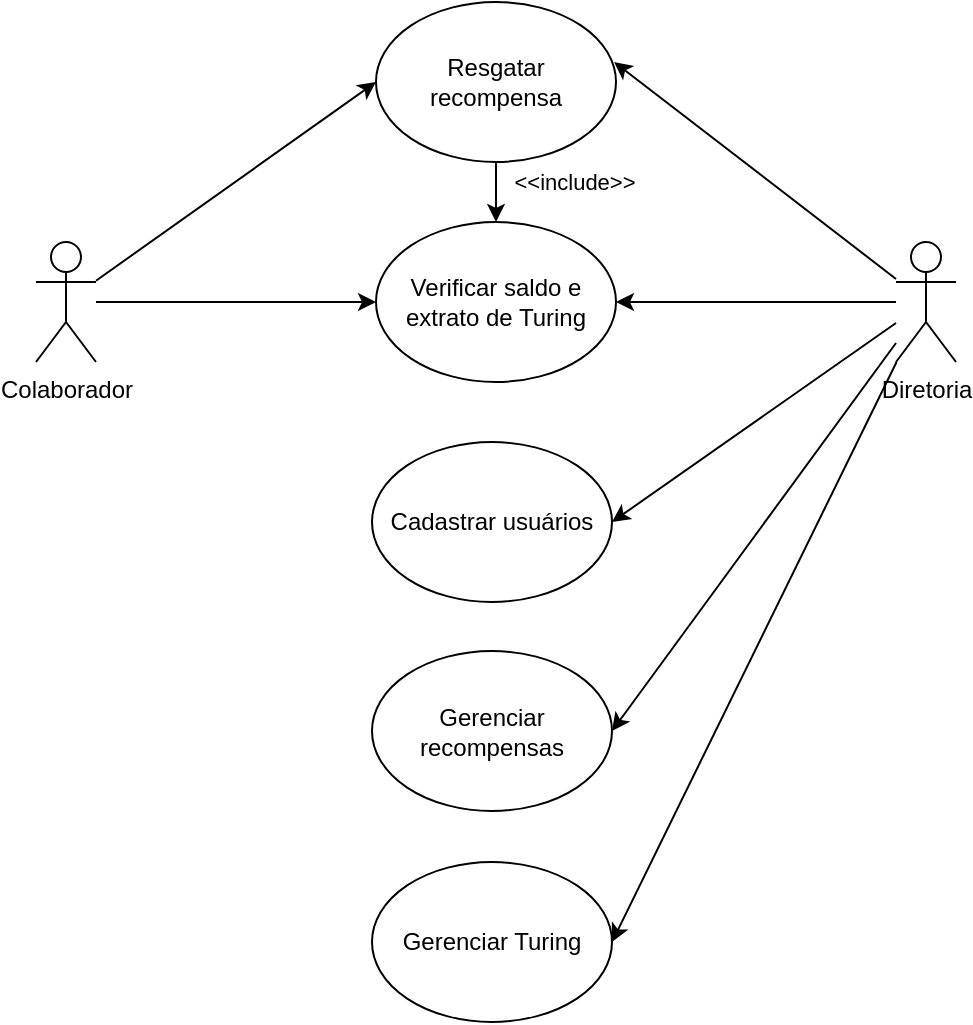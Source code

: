 <mxfile>
    <diagram name="Caso de Uso" id="NBHZvv1atR7YSYuIE8ls">
        <mxGraphModel dx="1338" dy="773" grid="1" gridSize="10" guides="1" tooltips="1" connect="1" arrows="1" fold="1" page="1" pageScale="1" pageWidth="827" pageHeight="1169" math="0" shadow="0">
            <root>
                <mxCell id="0"/>
                <mxCell id="1" parent="0"/>
                <mxCell id="ZDBc-1S2DOzsnArOQbrc-6" style="edgeStyle=orthogonalEdgeStyle;rounded=0;orthogonalLoop=1;jettySize=auto;html=1;entryX=0;entryY=0.5;entryDx=0;entryDy=0;" parent="1" source="ZDBc-1S2DOzsnArOQbrc-1" target="ZDBc-1S2DOzsnArOQbrc-2" edge="1">
                    <mxGeometry relative="1" as="geometry"/>
                </mxCell>
                <mxCell id="12" style="edgeStyle=none;html=1;entryX=0;entryY=0.5;entryDx=0;entryDy=0;" parent="1" source="ZDBc-1S2DOzsnArOQbrc-1" target="ZDBc-1S2DOzsnArOQbrc-7" edge="1">
                    <mxGeometry relative="1" as="geometry"/>
                </mxCell>
                <mxCell id="ZDBc-1S2DOzsnArOQbrc-1" value="&lt;div&gt;Colaborador&lt;/div&gt;" style="shape=umlActor;verticalLabelPosition=bottom;verticalAlign=top;html=1;" parent="1" vertex="1">
                    <mxGeometry x="180" y="380" width="30" height="60" as="geometry"/>
                </mxCell>
                <mxCell id="ZDBc-1S2DOzsnArOQbrc-2" value="Verificar saldo e extrato de Turing" style="ellipse;whiteSpace=wrap;html=1;" parent="1" vertex="1">
                    <mxGeometry x="350" y="370" width="120" height="80" as="geometry"/>
                </mxCell>
                <mxCell id="7" style="edgeStyle=none;html=1;entryX=1;entryY=0.5;entryDx=0;entryDy=0;" parent="1" source="ZDBc-1S2DOzsnArOQbrc-5" target="ZDBc-1S2DOzsnArOQbrc-13" edge="1">
                    <mxGeometry relative="1" as="geometry"/>
                </mxCell>
                <mxCell id="8" style="edgeStyle=none;html=1;entryX=1;entryY=0.5;entryDx=0;entryDy=0;" parent="1" source="ZDBc-1S2DOzsnArOQbrc-5" target="ZDBc-1S2DOzsnArOQbrc-11" edge="1">
                    <mxGeometry relative="1" as="geometry"/>
                </mxCell>
                <mxCell id="9" style="edgeStyle=none;html=1;entryX=1;entryY=0.5;entryDx=0;entryDy=0;" parent="1" source="ZDBc-1S2DOzsnArOQbrc-5" target="ZDBc-1S2DOzsnArOQbrc-14" edge="1">
                    <mxGeometry relative="1" as="geometry"/>
                </mxCell>
                <mxCell id="10" style="edgeStyle=none;html=1;entryX=0.992;entryY=0.375;entryDx=0;entryDy=0;entryPerimeter=0;" parent="1" source="ZDBc-1S2DOzsnArOQbrc-5" target="ZDBc-1S2DOzsnArOQbrc-7" edge="1">
                    <mxGeometry relative="1" as="geometry"/>
                </mxCell>
                <mxCell id="11" style="edgeStyle=none;html=1;entryX=1;entryY=0.5;entryDx=0;entryDy=0;" parent="1" source="ZDBc-1S2DOzsnArOQbrc-5" target="ZDBc-1S2DOzsnArOQbrc-2" edge="1">
                    <mxGeometry relative="1" as="geometry"/>
                </mxCell>
                <mxCell id="ZDBc-1S2DOzsnArOQbrc-5" value="Diretoria" style="shape=umlActor;verticalLabelPosition=bottom;verticalAlign=top;html=1;" parent="1" vertex="1">
                    <mxGeometry x="610" y="380" width="30" height="60" as="geometry"/>
                </mxCell>
                <mxCell id="5" style="edgeStyle=none;html=1;entryX=0.5;entryY=0;entryDx=0;entryDy=0;" parent="1" source="ZDBc-1S2DOzsnArOQbrc-7" target="ZDBc-1S2DOzsnArOQbrc-2" edge="1">
                    <mxGeometry relative="1" as="geometry">
                        <mxPoint x="640" y="300" as="targetPoint"/>
                        <Array as="points"/>
                    </mxGeometry>
                </mxCell>
                <mxCell id="6" value="&amp;lt;&amp;lt;include&amp;gt;&amp;gt;" style="edgeLabel;html=1;align=center;verticalAlign=middle;resizable=0;points=[];" parent="5" vertex="1" connectable="0">
                    <mxGeometry x="-0.499" y="-1" relative="1" as="geometry">
                        <mxPoint x="40" y="2" as="offset"/>
                    </mxGeometry>
                </mxCell>
                <mxCell id="ZDBc-1S2DOzsnArOQbrc-7" value="Resgatar recompensa" style="ellipse;whiteSpace=wrap;html=1;" parent="1" vertex="1">
                    <mxGeometry x="350" y="260" width="120" height="80" as="geometry"/>
                </mxCell>
                <mxCell id="ZDBc-1S2DOzsnArOQbrc-11" value="Cadastrar usuários" style="ellipse;whiteSpace=wrap;html=1;" parent="1" vertex="1">
                    <mxGeometry x="348" y="480" width="120" height="80" as="geometry"/>
                </mxCell>
                <mxCell id="ZDBc-1S2DOzsnArOQbrc-13" value="Gerenciar recompensas" style="ellipse;whiteSpace=wrap;html=1;" parent="1" vertex="1">
                    <mxGeometry x="348" y="584.5" width="120" height="80" as="geometry"/>
                </mxCell>
                <mxCell id="ZDBc-1S2DOzsnArOQbrc-14" value="Gerenciar Turing" style="ellipse;whiteSpace=wrap;html=1;" parent="1" vertex="1">
                    <mxGeometry x="348" y="690" width="120" height="80" as="geometry"/>
                </mxCell>
            </root>
        </mxGraphModel>
    </diagram>
    <diagram id="5AdxCVN-OgYFXVhxti-L" name="Classes">
        <mxGraphModel dx="1338" dy="773" grid="1" gridSize="10" guides="1" tooltips="1" connect="1" arrows="1" fold="1" page="1" pageScale="1" pageWidth="827" pageHeight="1169" math="0" shadow="0">
            <root>
                <mxCell id="0"/>
                <mxCell id="1" parent="0"/>
                <mxCell id="1_aZDC9K2nIqp1p_nNdC-2" value="Diretoria" style="swimlane;fontStyle=1;align=center;verticalAlign=top;childLayout=stackLayout;horizontal=1;startSize=26;horizontalStack=0;resizeParent=1;resizeParentMax=0;resizeLast=0;collapsible=1;marginBottom=0;" parent="1" vertex="1">
                    <mxGeometry x="140" y="395" width="180" height="104" as="geometry"/>
                </mxCell>
                <mxCell id="1_aZDC9K2nIqp1p_nNdC-6" value="+ gerenciarTuring()" style="text;strokeColor=none;fillColor=none;align=left;verticalAlign=top;spacingLeft=4;spacingRight=4;overflow=hidden;rotatable=0;points=[[0,0.5],[1,0.5]];portConstraint=eastwest;" parent="1_aZDC9K2nIqp1p_nNdC-2" vertex="1">
                    <mxGeometry y="26" width="180" height="26" as="geometry"/>
                </mxCell>
                <mxCell id="1_aZDC9K2nIqp1p_nNdC-8" value="+ gerenciarRecompensa()" style="text;strokeColor=none;fillColor=none;align=left;verticalAlign=top;spacingLeft=4;spacingRight=4;overflow=hidden;rotatable=0;points=[[0,0.5],[1,0.5]];portConstraint=eastwest;" parent="1_aZDC9K2nIqp1p_nNdC-2" vertex="1">
                    <mxGeometry y="52" width="180" height="26" as="geometry"/>
                </mxCell>
                <mxCell id="SGI76_l8kJ73IEXONG-J-1" value="+ cadastrarColaborador()" style="text;strokeColor=none;fillColor=none;align=left;verticalAlign=top;spacingLeft=4;spacingRight=4;overflow=hidden;rotatable=0;points=[[0,0.5],[1,0.5]];portConstraint=eastwest;" parent="1_aZDC9K2nIqp1p_nNdC-2" vertex="1">
                    <mxGeometry y="78" width="180" height="26" as="geometry"/>
                </mxCell>
                <mxCell id="1_aZDC9K2nIqp1p_nNdC-10" value="Colaborador" style="swimlane;fontStyle=1;align=center;verticalAlign=top;childLayout=stackLayout;horizontal=1;startSize=26;horizontalStack=0;resizeParent=1;resizeParentMax=0;resizeLast=0;collapsible=1;marginBottom=0;" parent="1" vertex="1">
                    <mxGeometry x="500" y="330" width="180" height="242" as="geometry"/>
                </mxCell>
                <mxCell id="1_aZDC9K2nIqp1p_nNdC-11" value="- nome: String" style="text;strokeColor=none;fillColor=none;align=left;verticalAlign=top;spacingLeft=4;spacingRight=4;overflow=hidden;rotatable=0;points=[[0,0.5],[1,0.5]];portConstraint=eastwest;" parent="1_aZDC9K2nIqp1p_nNdC-10" vertex="1">
                    <mxGeometry y="26" width="180" height="26" as="geometry"/>
                </mxCell>
                <mxCell id="1_aZDC9K2nIqp1p_nNdC-12" value="- id: int" style="text;strokeColor=none;fillColor=none;align=left;verticalAlign=top;spacingLeft=4;spacingRight=4;overflow=hidden;rotatable=0;points=[[0,0.5],[1,0.5]];portConstraint=eastwest;" parent="1_aZDC9K2nIqp1p_nNdC-10" vertex="1">
                    <mxGeometry y="52" width="180" height="26" as="geometry"/>
                </mxCell>
                <mxCell id="1_aZDC9K2nIqp1p_nNdC-13" value="- saldo: double" style="text;strokeColor=none;fillColor=none;align=left;verticalAlign=top;spacingLeft=4;spacingRight=4;overflow=hidden;rotatable=0;points=[[0,0.5],[1,0.5]];portConstraint=eastwest;" parent="1_aZDC9K2nIqp1p_nNdC-10" vertex="1">
                    <mxGeometry y="78" width="180" height="26" as="geometry"/>
                </mxCell>
                <mxCell id="1_aZDC9K2nIqp1p_nNdC-14" value="- dataNascimento: Date" style="text;strokeColor=none;fillColor=none;align=left;verticalAlign=top;spacingLeft=4;spacingRight=4;overflow=hidden;rotatable=0;points=[[0,0.5],[1,0.5]];portConstraint=eastwest;" parent="1_aZDC9K2nIqp1p_nNdC-10" vertex="1">
                    <mxGeometry y="104" width="180" height="26" as="geometry"/>
                </mxCell>
                <mxCell id="1_aZDC9K2nIqp1p_nNdC-15" value="" style="line;strokeWidth=1;fillColor=none;align=left;verticalAlign=middle;spacingTop=-1;spacingLeft=3;spacingRight=3;rotatable=0;labelPosition=right;points=[];portConstraint=eastwest;strokeColor=inherit;" parent="1_aZDC9K2nIqp1p_nNdC-10" vertex="1">
                    <mxGeometry y="130" width="180" height="8" as="geometry"/>
                </mxCell>
                <mxCell id="1_aZDC9K2nIqp1p_nNdC-16" value="+ verExtrato()" style="text;strokeColor=none;fillColor=none;align=left;verticalAlign=top;spacingLeft=4;spacingRight=4;overflow=hidden;rotatable=0;points=[[0,0.5],[1,0.5]];portConstraint=eastwest;" parent="1_aZDC9K2nIqp1p_nNdC-10" vertex="1">
                    <mxGeometry y="138" width="180" height="26" as="geometry"/>
                </mxCell>
                <mxCell id="1_aZDC9K2nIqp1p_nNdC-17" value="+ verSaldo()" style="text;strokeColor=none;fillColor=none;align=left;verticalAlign=top;spacingLeft=4;spacingRight=4;overflow=hidden;rotatable=0;points=[[0,0.5],[1,0.5]];portConstraint=eastwest;" parent="1_aZDC9K2nIqp1p_nNdC-10" vertex="1">
                    <mxGeometry y="164" width="180" height="26" as="geometry"/>
                </mxCell>
                <mxCell id="1_aZDC9K2nIqp1p_nNdC-18" value="+ verHistoricoPedido()" style="text;strokeColor=none;fillColor=none;align=left;verticalAlign=top;spacingLeft=4;spacingRight=4;overflow=hidden;rotatable=0;points=[[0,0.5],[1,0.5]];portConstraint=eastwest;" parent="1_aZDC9K2nIqp1p_nNdC-10" vertex="1">
                    <mxGeometry y="190" width="180" height="26" as="geometry"/>
                </mxCell>
                <mxCell id="1_aZDC9K2nIqp1p_nNdC-19" value="+ resgatarRecompensa()" style="text;strokeColor=none;fillColor=none;align=left;verticalAlign=top;spacingLeft=4;spacingRight=4;overflow=hidden;rotatable=0;points=[[0,0.5],[1,0.5]];portConstraint=eastwest;" parent="1_aZDC9K2nIqp1p_nNdC-10" vertex="1">
                    <mxGeometry y="216" width="180" height="26" as="geometry"/>
                </mxCell>
                <mxCell id="TGKikFLzIyDQ1FgZxZS5-6" style="edgeStyle=none;html=1;entryX=1.023;entryY=1;entryDx=0;entryDy=0;entryPerimeter=0;" parent="1" source="1_aZDC9K2nIqp1p_nNdC-14" edge="1">
                    <mxGeometry relative="1" as="geometry">
                        <mxPoint x="324.14" y="447" as="targetPoint"/>
                    </mxGeometry>
                </mxCell>
            </root>
        </mxGraphModel>
    </diagram>
    <diagram id="KTfVh7GEwINuEs7SJwT6" name="Sequencia">
        <mxGraphModel dx="1338" dy="773" grid="1" gridSize="10" guides="1" tooltips="1" connect="1" arrows="1" fold="1" page="1" pageScale="1" pageWidth="827" pageHeight="1169" math="0" shadow="0">
            <root>
                <mxCell id="0"/>
                <mxCell id="1" parent="0"/>
                <mxCell id="6Ks-xQX7b5Q3qYdPVyEv-1" value="Colaborador" style="shape=umlLifeline;participant=umlActor;perimeter=lifelinePerimeter;whiteSpace=wrap;html=1;container=1;collapsible=0;recursiveResize=0;verticalAlign=top;spacingTop=36;outlineConnect=0;" parent="1" vertex="1">
                    <mxGeometry x="50" y="60" width="20" height="300" as="geometry"/>
                </mxCell>
                <mxCell id="6Ks-xQX7b5Q3qYdPVyEv-2" value="Diretoria" style="shape=umlLifeline;participant=umlActor;perimeter=lifelinePerimeter;whiteSpace=wrap;html=1;container=1;collapsible=0;recursiveResize=0;verticalAlign=top;spacingTop=36;outlineConnect=0;" parent="1" vertex="1">
                    <mxGeometry x="330" y="60" width="20" height="300" as="geometry"/>
                </mxCell>
                <mxCell id="6Ks-xQX7b5Q3qYdPVyEv-3" value="Sistema" style="shape=umlLifeline;perimeter=lifelinePerimeter;whiteSpace=wrap;html=1;container=1;collapsible=0;recursiveResize=0;outlineConnect=0;" parent="1" vertex="1">
                    <mxGeometry x="150" y="60" width="100" height="300" as="geometry"/>
                </mxCell>
                <mxCell id="6Ks-xQX7b5Q3qYdPVyEv-10" value="" style="html=1;points=[];perimeter=orthogonalPerimeter;direction=east;" parent="6Ks-xQX7b5Q3qYdPVyEv-3" vertex="1">
                    <mxGeometry x="45" y="80" width="10" height="80" as="geometry"/>
                </mxCell>
                <mxCell id="6Ks-xQX7b5Q3qYdPVyEv-4" value="" style="html=1;points=[];perimeter=orthogonalPerimeter;" parent="6Ks-xQX7b5Q3qYdPVyEv-3" vertex="1">
                    <mxGeometry x="45" y="190" width="10" height="80" as="geometry"/>
                </mxCell>
                <mxCell id="6Ks-xQX7b5Q3qYdPVyEv-12" value="confirmar cadastro" style="html=1;verticalAlign=bottom;endArrow=open;dashed=1;endSize=8;exitX=1.06;exitY=0.958;exitDx=0;exitDy=0;exitPerimeter=0;" parent="1" source="6Ks-xQX7b5Q3qYdPVyEv-10" target="6Ks-xQX7b5Q3qYdPVyEv-2" edge="1">
                    <mxGeometry relative="1" as="geometry">
                        <mxPoint x="274" y="206" as="targetPoint"/>
                    </mxGeometry>
                </mxCell>
                <mxCell id="6Ks-xQX7b5Q3qYdPVyEv-11" value="registrar colaborador" style="html=1;verticalAlign=bottom;endArrow=block;entryX=1;entryY=0;entryDx=0;entryDy=0;entryPerimeter=0;" parent="1" source="6Ks-xQX7b5Q3qYdPVyEv-2" target="6Ks-xQX7b5Q3qYdPVyEv-10" edge="1">
                    <mxGeometry relative="1" as="geometry">
                        <mxPoint x="274" y="130" as="sourcePoint"/>
                        <mxPoint x="204" y="130" as="targetPoint"/>
                    </mxGeometry>
                </mxCell>
                <mxCell id="6Ks-xQX7b5Q3qYdPVyEv-5" value="logar no sistema" style="html=1;verticalAlign=bottom;endArrow=block;entryX=0;entryY=0;" parent="1" source="6Ks-xQX7b5Q3qYdPVyEv-1" target="6Ks-xQX7b5Q3qYdPVyEv-4" edge="1">
                    <mxGeometry relative="1" as="geometry">
                        <mxPoint x="79.1" y="240.0" as="sourcePoint"/>
                    </mxGeometry>
                </mxCell>
                <mxCell id="6Ks-xQX7b5Q3qYdPVyEv-6" value="confirmar login" style="html=1;verticalAlign=bottom;endArrow=open;dashed=1;endSize=8;exitX=0;exitY=0.95;" parent="1" source="6Ks-xQX7b5Q3qYdPVyEv-4" target="6Ks-xQX7b5Q3qYdPVyEv-1" edge="1">
                    <mxGeometry relative="1" as="geometry">
                        <mxPoint x="79.1" y="316" as="targetPoint"/>
                    </mxGeometry>
                </mxCell>
                <mxCell id="N1i5J_saVxKcMG2KkgMP-1" value="Criação da conta de um colaborador pela diretoria" style="text;html=1;align=center;verticalAlign=middle;resizable=0;points=[];autosize=1;strokeColor=none;fillColor=none;" parent="1" vertex="1">
                    <mxGeometry x="40" y="15" width="290" height="30" as="geometry"/>
                </mxCell>
                <mxCell id="N1i5J_saVxKcMG2KkgMP-2" value="Colaborador" style="shape=umlLifeline;participant=umlActor;perimeter=lifelinePerimeter;whiteSpace=wrap;html=1;container=1;collapsible=0;recursiveResize=0;verticalAlign=top;spacingTop=36;outlineConnect=0;" parent="1" vertex="1">
                    <mxGeometry x="540" y="60" width="20" height="300" as="geometry"/>
                </mxCell>
                <mxCell id="N1i5J_saVxKcMG2KkgMP-4" value="Sistema" style="shape=umlLifeline;perimeter=lifelinePerimeter;whiteSpace=wrap;html=1;container=1;collapsible=0;recursiveResize=0;outlineConnect=0;" parent="1" vertex="1">
                    <mxGeometry x="640" y="60" width="100" height="300" as="geometry"/>
                </mxCell>
                <mxCell id="N1i5J_saVxKcMG2KkgMP-6" value="" style="html=1;points=[];perimeter=orthogonalPerimeter;" parent="N1i5J_saVxKcMG2KkgMP-4" vertex="1">
                    <mxGeometry x="45" y="80" width="10" height="80" as="geometry"/>
                </mxCell>
                <mxCell id="UTWhVGJN4974MGZ8KzT4-1" value="" style="html=1;points=[];perimeter=orthogonalPerimeter;" parent="N1i5J_saVxKcMG2KkgMP-4" vertex="1">
                    <mxGeometry x="45" y="190" width="10" height="80" as="geometry"/>
                </mxCell>
                <mxCell id="N1i5J_saVxKcMG2KkgMP-9" value="logar no sistema" style="html=1;verticalAlign=bottom;endArrow=block;entryX=0;entryY=0;" parent="1" source="N1i5J_saVxKcMG2KkgMP-2" target="N1i5J_saVxKcMG2KkgMP-6" edge="1">
                    <mxGeometry relative="1" as="geometry">
                        <mxPoint x="569.1" y="240.0" as="sourcePoint"/>
                    </mxGeometry>
                </mxCell>
                <mxCell id="N1i5J_saVxKcMG2KkgMP-10" value="confirmar login" style="html=1;verticalAlign=bottom;endArrow=open;dashed=1;endSize=8;exitX=0;exitY=0.95;" parent="1" source="N1i5J_saVxKcMG2KkgMP-6" target="N1i5J_saVxKcMG2KkgMP-2" edge="1">
                    <mxGeometry relative="1" as="geometry">
                        <mxPoint x="569.1" y="316" as="targetPoint"/>
                    </mxGeometry>
                </mxCell>
                <mxCell id="UTWhVGJN4974MGZ8KzT4-2" value="solicitar extrato" style="html=1;verticalAlign=bottom;endArrow=block;entryX=0;entryY=0;" parent="1" source="N1i5J_saVxKcMG2KkgMP-2" target="UTWhVGJN4974MGZ8KzT4-1" edge="1">
                    <mxGeometry relative="1" as="geometry">
                        <mxPoint x="615" y="250" as="sourcePoint"/>
                    </mxGeometry>
                </mxCell>
                <mxCell id="UTWhVGJN4974MGZ8KzT4-3" value="gerar extrato" style="html=1;verticalAlign=bottom;endArrow=open;dashed=1;endSize=8;exitX=0;exitY=0.95;" parent="1" source="UTWhVGJN4974MGZ8KzT4-1" target="N1i5J_saVxKcMG2KkgMP-2" edge="1">
                    <mxGeometry relative="1" as="geometry">
                        <mxPoint x="615" y="326" as="targetPoint"/>
                    </mxGeometry>
                </mxCell>
                <mxCell id="UTWhVGJN4974MGZ8KzT4-4" value="Consultar extrato" style="text;html=1;align=center;verticalAlign=middle;resizable=0;points=[];autosize=1;strokeColor=none;fillColor=none;" parent="1" vertex="1">
                    <mxGeometry x="520" y="15" width="110" height="30" as="geometry"/>
                </mxCell>
                <mxCell id="UTWhVGJN4974MGZ8KzT4-5" value="Colaborador" style="shape=umlLifeline;participant=umlActor;perimeter=lifelinePerimeter;whiteSpace=wrap;html=1;container=1;collapsible=0;recursiveResize=0;verticalAlign=top;spacingTop=36;outlineConnect=0;" parent="1" vertex="1">
                    <mxGeometry x="540" y="445" width="20" height="300" as="geometry"/>
                </mxCell>
                <mxCell id="UTWhVGJN4974MGZ8KzT4-6" value="Sistema" style="shape=umlLifeline;perimeter=lifelinePerimeter;whiteSpace=wrap;html=1;container=1;collapsible=0;recursiveResize=0;outlineConnect=0;" parent="1" vertex="1">
                    <mxGeometry x="640" y="445" width="100" height="300" as="geometry"/>
                </mxCell>
                <mxCell id="UTWhVGJN4974MGZ8KzT4-7" value="" style="html=1;points=[];perimeter=orthogonalPerimeter;" parent="UTWhVGJN4974MGZ8KzT4-6" vertex="1">
                    <mxGeometry x="45" y="80" width="10" height="80" as="geometry"/>
                </mxCell>
                <mxCell id="UTWhVGJN4974MGZ8KzT4-8" value="" style="html=1;points=[];perimeter=orthogonalPerimeter;" parent="UTWhVGJN4974MGZ8KzT4-6" vertex="1">
                    <mxGeometry x="45" y="190" width="10" height="80" as="geometry"/>
                </mxCell>
                <mxCell id="UTWhVGJN4974MGZ8KzT4-9" value="logar no sistema" style="html=1;verticalAlign=bottom;endArrow=block;entryX=0;entryY=0;" parent="1" source="UTWhVGJN4974MGZ8KzT4-5" target="UTWhVGJN4974MGZ8KzT4-7" edge="1">
                    <mxGeometry relative="1" as="geometry">
                        <mxPoint x="569.1" y="625.0" as="sourcePoint"/>
                    </mxGeometry>
                </mxCell>
                <mxCell id="UTWhVGJN4974MGZ8KzT4-10" value="confirmar login" style="html=1;verticalAlign=bottom;endArrow=open;dashed=1;endSize=8;exitX=0;exitY=0.95;" parent="1" source="UTWhVGJN4974MGZ8KzT4-7" target="UTWhVGJN4974MGZ8KzT4-5" edge="1">
                    <mxGeometry relative="1" as="geometry">
                        <mxPoint x="569.1" y="701" as="targetPoint"/>
                    </mxGeometry>
                </mxCell>
                <mxCell id="UTWhVGJN4974MGZ8KzT4-11" value="solicitar saldo" style="html=1;verticalAlign=bottom;endArrow=block;entryX=0;entryY=0;" parent="1" source="UTWhVGJN4974MGZ8KzT4-5" target="UTWhVGJN4974MGZ8KzT4-8" edge="1">
                    <mxGeometry relative="1" as="geometry">
                        <mxPoint x="615" y="635" as="sourcePoint"/>
                    </mxGeometry>
                </mxCell>
                <mxCell id="UTWhVGJN4974MGZ8KzT4-12" value="gerar saldo" style="html=1;verticalAlign=bottom;endArrow=open;dashed=1;endSize=8;exitX=0;exitY=0.95;" parent="1" source="UTWhVGJN4974MGZ8KzT4-8" target="UTWhVGJN4974MGZ8KzT4-5" edge="1">
                    <mxGeometry relative="1" as="geometry">
                        <mxPoint x="615" y="711" as="targetPoint"/>
                    </mxGeometry>
                </mxCell>
                <mxCell id="UTWhVGJN4974MGZ8KzT4-13" value="Consultar saldo" style="text;html=1;align=center;verticalAlign=middle;resizable=0;points=[];autosize=1;strokeColor=none;fillColor=none;" parent="1" vertex="1">
                    <mxGeometry x="520" y="400" width="110" height="30" as="geometry"/>
                </mxCell>
                <mxCell id="xPjm1H9bhjU80JSLVmYK-1" value="Diretoria" style="shape=umlLifeline;participant=umlActor;perimeter=lifelinePerimeter;whiteSpace=wrap;html=1;container=1;collapsible=0;recursiveResize=0;verticalAlign=top;spacingTop=36;outlineConnect=0;" vertex="1" parent="1">
                    <mxGeometry x="60" y="445" width="20" height="300" as="geometry"/>
                </mxCell>
                <mxCell id="xPjm1H9bhjU80JSLVmYK-2" value="Sistema" style="shape=umlLifeline;perimeter=lifelinePerimeter;whiteSpace=wrap;html=1;container=1;collapsible=0;recursiveResize=0;outlineConnect=0;" vertex="1" parent="1">
                    <mxGeometry x="160" y="445" width="100" height="300" as="geometry"/>
                </mxCell>
                <mxCell id="xPjm1H9bhjU80JSLVmYK-3" value="" style="html=1;points=[];perimeter=orthogonalPerimeter;" vertex="1" parent="xPjm1H9bhjU80JSLVmYK-2">
                    <mxGeometry x="45" y="80" width="10" height="80" as="geometry"/>
                </mxCell>
                <mxCell id="xPjm1H9bhjU80JSLVmYK-4" value="" style="html=1;points=[];perimeter=orthogonalPerimeter;" vertex="1" parent="xPjm1H9bhjU80JSLVmYK-2">
                    <mxGeometry x="45" y="190" width="10" height="80" as="geometry"/>
                </mxCell>
                <mxCell id="xPjm1H9bhjU80JSLVmYK-5" value="logar no sistema" style="html=1;verticalAlign=bottom;endArrow=block;entryX=0;entryY=0;" edge="1" parent="1" source="xPjm1H9bhjU80JSLVmYK-1" target="xPjm1H9bhjU80JSLVmYK-3">
                    <mxGeometry relative="1" as="geometry">
                        <mxPoint x="89.1" y="625.0" as="sourcePoint"/>
                    </mxGeometry>
                </mxCell>
                <mxCell id="xPjm1H9bhjU80JSLVmYK-6" value="confirmar login" style="html=1;verticalAlign=bottom;endArrow=open;dashed=1;endSize=8;exitX=0;exitY=0.95;" edge="1" parent="1" source="xPjm1H9bhjU80JSLVmYK-3" target="xPjm1H9bhjU80JSLVmYK-1">
                    <mxGeometry relative="1" as="geometry">
                        <mxPoint x="89.1" y="701" as="targetPoint"/>
                    </mxGeometry>
                </mxCell>
                <mxCell id="xPjm1H9bhjU80JSLVmYK-7" value="adicionar/remover recompensa" style="html=1;verticalAlign=bottom;endArrow=block;entryX=0;entryY=0;" edge="1" parent="1" source="xPjm1H9bhjU80JSLVmYK-1" target="xPjm1H9bhjU80JSLVmYK-4">
                    <mxGeometry relative="1" as="geometry">
                        <mxPoint x="135" y="635" as="sourcePoint"/>
                    </mxGeometry>
                </mxCell>
                <mxCell id="xPjm1H9bhjU80JSLVmYK-9" value="Gerenciar recompensas" style="text;html=1;align=center;verticalAlign=middle;resizable=0;points=[];autosize=1;strokeColor=none;fillColor=none;" vertex="1" parent="1">
                    <mxGeometry x="40" y="400" width="150" height="30" as="geometry"/>
                </mxCell>
                <mxCell id="xPjm1H9bhjU80JSLVmYK-10" value="Colaborador" style="shape=umlLifeline;participant=umlActor;perimeter=lifelinePerimeter;whiteSpace=wrap;html=1;container=1;collapsible=0;recursiveResize=0;verticalAlign=top;spacingTop=36;outlineConnect=0;" vertex="1" parent="1">
                    <mxGeometry x="60" y="845" width="20" height="300" as="geometry"/>
                </mxCell>
                <mxCell id="xPjm1H9bhjU80JSLVmYK-11" value="Sistema" style="shape=umlLifeline;perimeter=lifelinePerimeter;whiteSpace=wrap;html=1;container=1;collapsible=0;recursiveResize=0;outlineConnect=0;" vertex="1" parent="1">
                    <mxGeometry x="160" y="845" width="100" height="300" as="geometry"/>
                </mxCell>
                <mxCell id="xPjm1H9bhjU80JSLVmYK-12" value="" style="html=1;points=[];perimeter=orthogonalPerimeter;" vertex="1" parent="xPjm1H9bhjU80JSLVmYK-11">
                    <mxGeometry x="45" y="80" width="10" height="80" as="geometry"/>
                </mxCell>
                <mxCell id="xPjm1H9bhjU80JSLVmYK-13" value="" style="html=1;points=[];perimeter=orthogonalPerimeter;" vertex="1" parent="xPjm1H9bhjU80JSLVmYK-11">
                    <mxGeometry x="45" y="190" width="10" height="80" as="geometry"/>
                </mxCell>
                <mxCell id="xPjm1H9bhjU80JSLVmYK-14" value="logar no sistema" style="html=1;verticalAlign=bottom;endArrow=block;entryX=0;entryY=0;" edge="1" parent="1" source="xPjm1H9bhjU80JSLVmYK-10" target="xPjm1H9bhjU80JSLVmYK-12">
                    <mxGeometry relative="1" as="geometry">
                        <mxPoint x="89.1" y="1025" as="sourcePoint"/>
                    </mxGeometry>
                </mxCell>
                <mxCell id="xPjm1H9bhjU80JSLVmYK-15" value="confirmar login" style="html=1;verticalAlign=bottom;endArrow=open;dashed=1;endSize=8;exitX=0;exitY=0.95;" edge="1" parent="1" source="xPjm1H9bhjU80JSLVmYK-12" target="xPjm1H9bhjU80JSLVmYK-10">
                    <mxGeometry relative="1" as="geometry">
                        <mxPoint x="89.1" y="1101" as="targetPoint"/>
                    </mxGeometry>
                </mxCell>
                <mxCell id="xPjm1H9bhjU80JSLVmYK-16" value="solicitar saldo" style="html=1;verticalAlign=bottom;endArrow=block;entryX=0;entryY=0;" edge="1" parent="1" source="xPjm1H9bhjU80JSLVmYK-10" target="xPjm1H9bhjU80JSLVmYK-13">
                    <mxGeometry relative="1" as="geometry">
                        <mxPoint x="135" y="1035" as="sourcePoint"/>
                    </mxGeometry>
                </mxCell>
                <mxCell id="xPjm1H9bhjU80JSLVmYK-17" value="gerar saldo" style="html=1;verticalAlign=bottom;endArrow=open;dashed=1;endSize=8;exitX=0;exitY=0.95;" edge="1" parent="1" source="xPjm1H9bhjU80JSLVmYK-13" target="xPjm1H9bhjU80JSLVmYK-10">
                    <mxGeometry relative="1" as="geometry">
                        <mxPoint x="135" y="1111" as="targetPoint"/>
                    </mxGeometry>
                </mxCell>
                <mxCell id="xPjm1H9bhjU80JSLVmYK-18" value="Resgatar recompensa" style="text;html=1;align=center;verticalAlign=middle;resizable=0;points=[];autosize=1;strokeColor=none;fillColor=none;" vertex="1" parent="1">
                    <mxGeometry x="40" y="800" width="140" height="30" as="geometry"/>
                </mxCell>
            </root>
        </mxGraphModel>
    </diagram>
    <diagram id="kfwYDgtZu96uoLmn4Hua" name="Sequencia-2">
        <mxGraphModel dx="449" dy="937" grid="1" gridSize="10" guides="1" tooltips="1" connect="1" arrows="1" fold="1" page="1" pageScale="1" pageWidth="827" pageHeight="1169" math="0" shadow="0">
            <root>
                <mxCell id="0"/>
                <mxCell id="1" parent="0"/>
                <mxCell id="MVAJC1qm_e_gC-AIOnzb-1" value="Colaborador" style="shape=umlLifeline;participant=umlActor;perimeter=lifelinePerimeter;whiteSpace=wrap;html=1;container=1;collapsible=0;recursiveResize=0;verticalAlign=top;spacingTop=36;outlineConnect=0;" parent="1" vertex="1">
                    <mxGeometry x="268" y="95" width="20" height="1185" as="geometry"/>
                </mxCell>
                <mxCell id="MVAJC1qm_e_gC-AIOnzb-46" value="" style="html=1;points=[];perimeter=orthogonalPerimeter;" parent="MVAJC1qm_e_gC-AIOnzb-1" vertex="1">
                    <mxGeometry x="5" y="150" width="10" height="50" as="geometry"/>
                </mxCell>
                <mxCell id="MVAJC1qm_e_gC-AIOnzb-2" value="Diretoria" style="shape=umlLifeline;participant=umlActor;perimeter=lifelinePerimeter;whiteSpace=wrap;html=1;container=1;collapsible=0;recursiveResize=0;verticalAlign=top;spacingTop=36;outlineConnect=0;" parent="1" vertex="1">
                    <mxGeometry x="548" y="95" width="20" height="1175" as="geometry"/>
                </mxCell>
                <mxCell id="MVAJC1qm_e_gC-AIOnzb-3" value="Sistema" style="shape=umlLifeline;perimeter=lifelinePerimeter;whiteSpace=wrap;html=1;container=1;collapsible=0;recursiveResize=0;outlineConnect=0;" parent="1" vertex="1">
                    <mxGeometry x="368" y="95" width="105" height="1185" as="geometry"/>
                </mxCell>
                <mxCell id="MVAJC1qm_e_gC-AIOnzb-4" value="" style="html=1;points=[];perimeter=orthogonalPerimeter;direction=east;" parent="MVAJC1qm_e_gC-AIOnzb-3" vertex="1">
                    <mxGeometry x="45" y="80" width="10" height="80" as="geometry"/>
                </mxCell>
                <mxCell id="MVAJC1qm_e_gC-AIOnzb-5" value="" style="html=1;points=[];perimeter=orthogonalPerimeter;" parent="MVAJC1qm_e_gC-AIOnzb-3" vertex="1">
                    <mxGeometry x="45" y="190" width="10" height="80" as="geometry"/>
                </mxCell>
                <mxCell id="MVAJC1qm_e_gC-AIOnzb-50" value="" style="html=1;points=[];perimeter=orthogonalPerimeter;" parent="MVAJC1qm_e_gC-AIOnzb-3" vertex="1">
                    <mxGeometry x="45" y="300" width="10" height="80" as="geometry"/>
                </mxCell>
                <mxCell id="MVAJC1qm_e_gC-AIOnzb-53" value="" style="html=1;points=[];perimeter=orthogonalPerimeter;" parent="MVAJC1qm_e_gC-AIOnzb-3" vertex="1">
                    <mxGeometry x="45" y="410" width="10" height="80" as="geometry"/>
                </mxCell>
                <mxCell id="MVAJC1qm_e_gC-AIOnzb-58" value="" style="html=1;points=[];perimeter=orthogonalPerimeter;" parent="MVAJC1qm_e_gC-AIOnzb-3" vertex="1">
                    <mxGeometry x="45" y="520" width="10" height="80" as="geometry"/>
                </mxCell>
                <mxCell id="TeTq7AiwndPpwYdTwCyb-3" value="" style="html=1;points=[];perimeter=orthogonalPerimeter;" vertex="1" parent="MVAJC1qm_e_gC-AIOnzb-3">
                    <mxGeometry x="48" y="775" width="10" height="100" as="geometry"/>
                </mxCell>
                <mxCell id="TeTq7AiwndPpwYdTwCyb-9" value="verificar saldo" style="edgeStyle=orthogonalEdgeStyle;html=1;align=left;spacingLeft=2;endArrow=block;rounded=0;exitX=0.9;exitY=0.018;exitDx=0;exitDy=0;exitPerimeter=0;entryX=1.014;entryY=0.202;entryDx=0;entryDy=0;entryPerimeter=0;" edge="1" parent="MVAJC1qm_e_gC-AIOnzb-3" source="TeTq7AiwndPpwYdTwCyb-3" target="TeTq7AiwndPpwYdTwCyb-3">
                    <mxGeometry relative="1" as="geometry">
                        <mxPoint x="63" y="775" as="sourcePoint"/>
                        <Array as="points">
                            <mxPoint x="57" y="775"/>
                            <mxPoint x="93" y="775"/>
                            <mxPoint x="93" y="795"/>
                        </Array>
                        <mxPoint x="73" y="795" as="targetPoint"/>
                    </mxGeometry>
                </mxCell>
                <mxCell id="MVAJC1qm_e_gC-AIOnzb-23" value="" style="html=1;points=[];perimeter=orthogonalPerimeter;" parent="MVAJC1qm_e_gC-AIOnzb-3" vertex="1">
                    <mxGeometry x="48" y="905" width="10" height="80" as="geometry"/>
                </mxCell>
                <mxCell id="TeTq7AiwndPpwYdTwCyb-13" value="" style="html=1;points=[];perimeter=orthogonalPerimeter;" vertex="1" parent="MVAJC1qm_e_gC-AIOnzb-3">
                    <mxGeometry x="48" y="1015" width="10" height="80" as="geometry"/>
                </mxCell>
                <mxCell id="xLcybOD89wtuFUuDq1eh-1" value="" style="html=1;points=[];perimeter=orthogonalPerimeter;" vertex="1" parent="MVAJC1qm_e_gC-AIOnzb-3">
                    <mxGeometry x="46" y="625" width="10" height="115" as="geometry"/>
                </mxCell>
                <mxCell id="xLcybOD89wtuFUuDq1eh-2" value="adicionar/remover turing" style="html=1;verticalAlign=bottom;endArrow=block;entryX=1;entryY=0;" edge="1" parent="MVAJC1qm_e_gC-AIOnzb-3" target="xLcybOD89wtuFUuDq1eh-1">
                    <mxGeometry relative="1" as="geometry">
                        <mxPoint x="190.5" y="625" as="sourcePoint"/>
                    </mxGeometry>
                </mxCell>
                <mxCell id="xLcybOD89wtuFUuDq1eh-3" value="verificar regra&lt;br&gt;de negócio" style="edgeStyle=orthogonalEdgeStyle;html=1;align=left;spacingLeft=2;endArrow=block;rounded=0;" edge="1" parent="MVAJC1qm_e_gC-AIOnzb-3">
                    <mxGeometry x="0.114" y="-75" relative="1" as="geometry">
                        <mxPoint x="46" y="625" as="sourcePoint"/>
                        <Array as="points">
                            <mxPoint x="7" y="645"/>
                        </Array>
                        <mxPoint x="36" y="645" as="targetPoint"/>
                        <mxPoint as="offset"/>
                    </mxGeometry>
                </mxCell>
                <mxCell id="xLcybOD89wtuFUuDq1eh-9" value="adicionar turing" style="html=1;verticalAlign=bottom;endArrow=open;dashed=1;endSize=8;exitX=-0.167;exitY=0.496;exitDx=0;exitDy=0;exitPerimeter=0;" edge="1" parent="MVAJC1qm_e_gC-AIOnzb-3">
                    <mxGeometry x="0.002" relative="1" as="geometry">
                        <mxPoint x="-88.83" y="740.0" as="targetPoint"/>
                        <mxPoint x="45.0" y="740.0" as="sourcePoint"/>
                        <mxPoint as="offset"/>
                    </mxGeometry>
                </mxCell>
                <mxCell id="MVAJC1qm_e_gC-AIOnzb-6" value="confirmar registro" style="html=1;verticalAlign=bottom;endArrow=open;dashed=1;endSize=8;exitX=1.06;exitY=0.958;exitDx=0;exitDy=0;exitPerimeter=0;" parent="1" source="MVAJC1qm_e_gC-AIOnzb-4" target="MVAJC1qm_e_gC-AIOnzb-2" edge="1">
                    <mxGeometry x="-0.038" y="7" relative="1" as="geometry">
                        <mxPoint x="492" y="241" as="targetPoint"/>
                        <mxPoint as="offset"/>
                    </mxGeometry>
                </mxCell>
                <mxCell id="MVAJC1qm_e_gC-AIOnzb-7" value="registrar colaborador" style="html=1;verticalAlign=bottom;endArrow=block;entryX=1;entryY=0;entryDx=0;entryDy=0;entryPerimeter=0;" parent="1" source="MVAJC1qm_e_gC-AIOnzb-2" target="MVAJC1qm_e_gC-AIOnzb-4" edge="1">
                    <mxGeometry relative="1" as="geometry">
                        <mxPoint x="492" y="165" as="sourcePoint"/>
                        <mxPoint x="422" y="165" as="targetPoint"/>
                    </mxGeometry>
                </mxCell>
                <mxCell id="MVAJC1qm_e_gC-AIOnzb-8" value="logar no sistema" style="html=1;verticalAlign=bottom;endArrow=block;entryX=0;entryY=0;exitX=1.078;exitY=0.806;exitDx=0;exitDy=0;exitPerimeter=0;" parent="1" source="MVAJC1qm_e_gC-AIOnzb-46" target="MVAJC1qm_e_gC-AIOnzb-5" edge="1">
                    <mxGeometry relative="1" as="geometry">
                        <mxPoint x="308" y="285" as="sourcePoint"/>
                    </mxGeometry>
                </mxCell>
                <mxCell id="MVAJC1qm_e_gC-AIOnzb-9" value="confirmar login" style="html=1;verticalAlign=bottom;endArrow=open;dashed=1;endSize=8;exitX=0;exitY=0.95;" parent="1" source="MVAJC1qm_e_gC-AIOnzb-5" target="MVAJC1qm_e_gC-AIOnzb-1" edge="1">
                    <mxGeometry relative="1" as="geometry">
                        <mxPoint x="297.1" y="351" as="targetPoint"/>
                    </mxGeometry>
                </mxCell>
                <mxCell id="MVAJC1qm_e_gC-AIOnzb-45" value="confirmar registo" style="html=1;verticalAlign=bottom;endArrow=open;dashed=1;endSize=8;exitX=-0.044;exitY=0.953;exitDx=0;exitDy=0;exitPerimeter=0;" parent="1" source="MVAJC1qm_e_gC-AIOnzb-4" target="MVAJC1qm_e_gC-AIOnzb-46" edge="1">
                    <mxGeometry x="-0.003" y="-6" relative="1" as="geometry">
                        <mxPoint x="298" y="245" as="targetPoint"/>
                        <mxPoint x="388" y="245" as="sourcePoint"/>
                        <mxPoint as="offset"/>
                    </mxGeometry>
                </mxCell>
                <mxCell id="MVAJC1qm_e_gC-AIOnzb-51" value="verificar saldo" style="html=1;verticalAlign=bottom;endArrow=block;entryX=1;entryY=0;" parent="1" source="MVAJC1qm_e_gC-AIOnzb-2" target="MVAJC1qm_e_gC-AIOnzb-50" edge="1">
                    <mxGeometry relative="1" as="geometry">
                        <mxPoint x="483" y="395" as="sourcePoint"/>
                    </mxGeometry>
                </mxCell>
                <mxCell id="MVAJC1qm_e_gC-AIOnzb-52" value="salto atual" style="html=1;verticalAlign=bottom;endArrow=open;dashed=1;endSize=8;exitX=1;exitY=0.95;" parent="1" source="MVAJC1qm_e_gC-AIOnzb-50" target="MVAJC1qm_e_gC-AIOnzb-2" edge="1">
                    <mxGeometry relative="1" as="geometry">
                        <mxPoint x="483" y="452" as="targetPoint"/>
                    </mxGeometry>
                </mxCell>
                <mxCell id="MVAJC1qm_e_gC-AIOnzb-54" value="verificar saldo" style="html=1;verticalAlign=bottom;endArrow=block;entryX=0;entryY=0;" parent="1" source="MVAJC1qm_e_gC-AIOnzb-1" target="MVAJC1qm_e_gC-AIOnzb-53" edge="1">
                    <mxGeometry relative="1" as="geometry">
                        <mxPoint x="343" y="505" as="sourcePoint"/>
                    </mxGeometry>
                </mxCell>
                <mxCell id="MVAJC1qm_e_gC-AIOnzb-55" value="saldo atual" style="html=1;verticalAlign=bottom;endArrow=open;dashed=1;endSize=8;exitX=0;exitY=0.95;" parent="1" source="MVAJC1qm_e_gC-AIOnzb-53" target="MVAJC1qm_e_gC-AIOnzb-1" edge="1">
                    <mxGeometry relative="1" as="geometry">
                        <mxPoint x="343" y="581" as="targetPoint"/>
                    </mxGeometry>
                </mxCell>
                <mxCell id="MVAJC1qm_e_gC-AIOnzb-59" value="adicionar/remover recompensa" style="html=1;verticalAlign=bottom;endArrow=block;entryX=1;entryY=0;" parent="1" source="MVAJC1qm_e_gC-AIOnzb-2" target="MVAJC1qm_e_gC-AIOnzb-58" edge="1">
                    <mxGeometry relative="1" as="geometry">
                        <mxPoint x="483" y="615" as="sourcePoint"/>
                    </mxGeometry>
                </mxCell>
                <mxCell id="TeTq7AiwndPpwYdTwCyb-4" value="resgatar recompensa" style="html=1;verticalAlign=bottom;endArrow=block;entryX=0;entryY=0;" edge="1" parent="1" target="TeTq7AiwndPpwYdTwCyb-3">
                    <mxGeometry relative="1" as="geometry">
                        <mxPoint x="280.5" y="870" as="sourcePoint"/>
                    </mxGeometry>
                </mxCell>
                <mxCell id="TeTq7AiwndPpwYdTwCyb-5" value="resgatado com sucesso" style="html=1;verticalAlign=bottom;endArrow=open;dashed=1;endSize=8;exitX=0;exitY=0.95;" edge="1" parent="1" source="TeTq7AiwndPpwYdTwCyb-3">
                    <mxGeometry relative="1" as="geometry">
                        <mxPoint x="280.5" y="965" as="targetPoint"/>
                    </mxGeometry>
                </mxCell>
                <mxCell id="TeTq7AiwndPpwYdTwCyb-10" value="sem saldo" style="html=1;verticalAlign=bottom;endArrow=open;dashed=1;endSize=8;exitX=-0.167;exitY=0.496;exitDx=0;exitDy=0;exitPerimeter=0;" edge="1" parent="1" source="TeTq7AiwndPpwYdTwCyb-3">
                    <mxGeometry x="0.002" relative="1" as="geometry">
                        <mxPoint x="280.5" y="919.6" as="targetPoint"/>
                        <mxPoint x="406.07" y="909.71" as="sourcePoint"/>
                        <mxPoint as="offset"/>
                    </mxGeometry>
                </mxCell>
                <mxCell id="TeTq7AiwndPpwYdTwCyb-11" value="[saldo insuficiente]" style="text;html=1;align=center;verticalAlign=middle;resizable=0;points=[];autosize=1;strokeColor=none;fillColor=none;" vertex="1" parent="1">
                    <mxGeometry x="301" y="880" width="120" height="30" as="geometry"/>
                </mxCell>
                <mxCell id="TeTq7AiwndPpwYdTwCyb-12" value="[saldo suficiente]" style="text;html=1;align=center;verticalAlign=middle;resizable=0;points=[];autosize=1;strokeColor=none;fillColor=none;" vertex="1" parent="1">
                    <mxGeometry x="311" y="925" width="110" height="30" as="geometry"/>
                </mxCell>
                <mxCell id="TeTq7AiwndPpwYdTwCyb-14" value="verificar extrato" style="html=1;verticalAlign=bottom;endArrow=block;entryX=1;entryY=0;" edge="1" parent="1" target="TeTq7AiwndPpwYdTwCyb-13">
                    <mxGeometry relative="1" as="geometry">
                        <mxPoint x="560.5" y="1110" as="sourcePoint"/>
                    </mxGeometry>
                </mxCell>
                <mxCell id="TeTq7AiwndPpwYdTwCyb-15" value="extrato atual" style="html=1;verticalAlign=bottom;endArrow=open;dashed=1;endSize=8;exitX=1;exitY=0.95;" edge="1" parent="1" source="TeTq7AiwndPpwYdTwCyb-13">
                    <mxGeometry relative="1" as="geometry">
                        <mxPoint x="560.5" y="1186" as="targetPoint"/>
                    </mxGeometry>
                </mxCell>
                <mxCell id="MVAJC1qm_e_gC-AIOnzb-27" value="extrato atual" style="html=1;verticalAlign=bottom;endArrow=open;dashed=1;endSize=8;exitX=0;exitY=0.95;" parent="1" source="MVAJC1qm_e_gC-AIOnzb-23" edge="1">
                    <mxGeometry relative="1" as="geometry">
                        <mxPoint x="280.5" y="1076" as="targetPoint"/>
                    </mxGeometry>
                </mxCell>
                <mxCell id="MVAJC1qm_e_gC-AIOnzb-26" value="verificar extrato" style="html=1;verticalAlign=bottom;endArrow=block;entryX=0;entryY=0;" parent="1" target="MVAJC1qm_e_gC-AIOnzb-23" edge="1">
                    <mxGeometry relative="1" as="geometry">
                        <mxPoint x="280.5" y="1000" as="sourcePoint"/>
                    </mxGeometry>
                </mxCell>
                <mxCell id="xLcybOD89wtuFUuDq1eh-4" value="transação permitida" style="html=1;verticalAlign=bottom;endArrow=open;dashed=1;endSize=8;exitX=1.126;exitY=0.996;exitDx=0;exitDy=0;exitPerimeter=0;" edge="1" parent="1" source="xLcybOD89wtuFUuDq1eh-1" target="MVAJC1qm_e_gC-AIOnzb-2">
                    <mxGeometry x="-0.021" y="5" relative="1" as="geometry">
                        <mxPoint x="550" y="800" as="targetPoint"/>
                        <mxPoint x="430" y="800" as="sourcePoint"/>
                        <mxPoint as="offset"/>
                    </mxGeometry>
                </mxCell>
                <mxCell id="xLcybOD89wtuFUuDq1eh-5" value="transação negada" style="html=1;verticalAlign=bottom;endArrow=open;dashed=1;endSize=8;exitX=-0.167;exitY=0.496;exitDx=0;exitDy=0;exitPerimeter=0;" edge="1" parent="1">
                    <mxGeometry x="0.002" relative="1" as="geometry">
                        <mxPoint x="555" y="780" as="targetPoint"/>
                        <mxPoint x="421.0" y="780.0" as="sourcePoint"/>
                        <mxPoint as="offset"/>
                    </mxGeometry>
                </mxCell>
                <mxCell id="xLcybOD89wtuFUuDq1eh-6" value="[regra válida]" style="text;html=1;align=center;verticalAlign=middle;resizable=0;points=[];autosize=1;strokeColor=none;fillColor=none;" vertex="1" parent="1">
                    <mxGeometry x="431" y="790" width="90" height="30" as="geometry"/>
                </mxCell>
                <mxCell id="xLcybOD89wtuFUuDq1eh-8" value="" style="edgeStyle=none;html=1;" edge="1" parent="1" source="xLcybOD89wtuFUuDq1eh-7" target="xLcybOD89wtuFUuDq1eh-6">
                    <mxGeometry relative="1" as="geometry"/>
                </mxCell>
                <mxCell id="xLcybOD89wtuFUuDq1eh-7" value="[regra inválida]" style="text;html=1;align=center;verticalAlign=middle;resizable=0;points=[];autosize=1;strokeColor=none;fillColor=none;" vertex="1" parent="1">
                    <mxGeometry x="431" y="740" width="100" height="30" as="geometry"/>
                </mxCell>
            </root>
        </mxGraphModel>
    </diagram>
</mxfile>